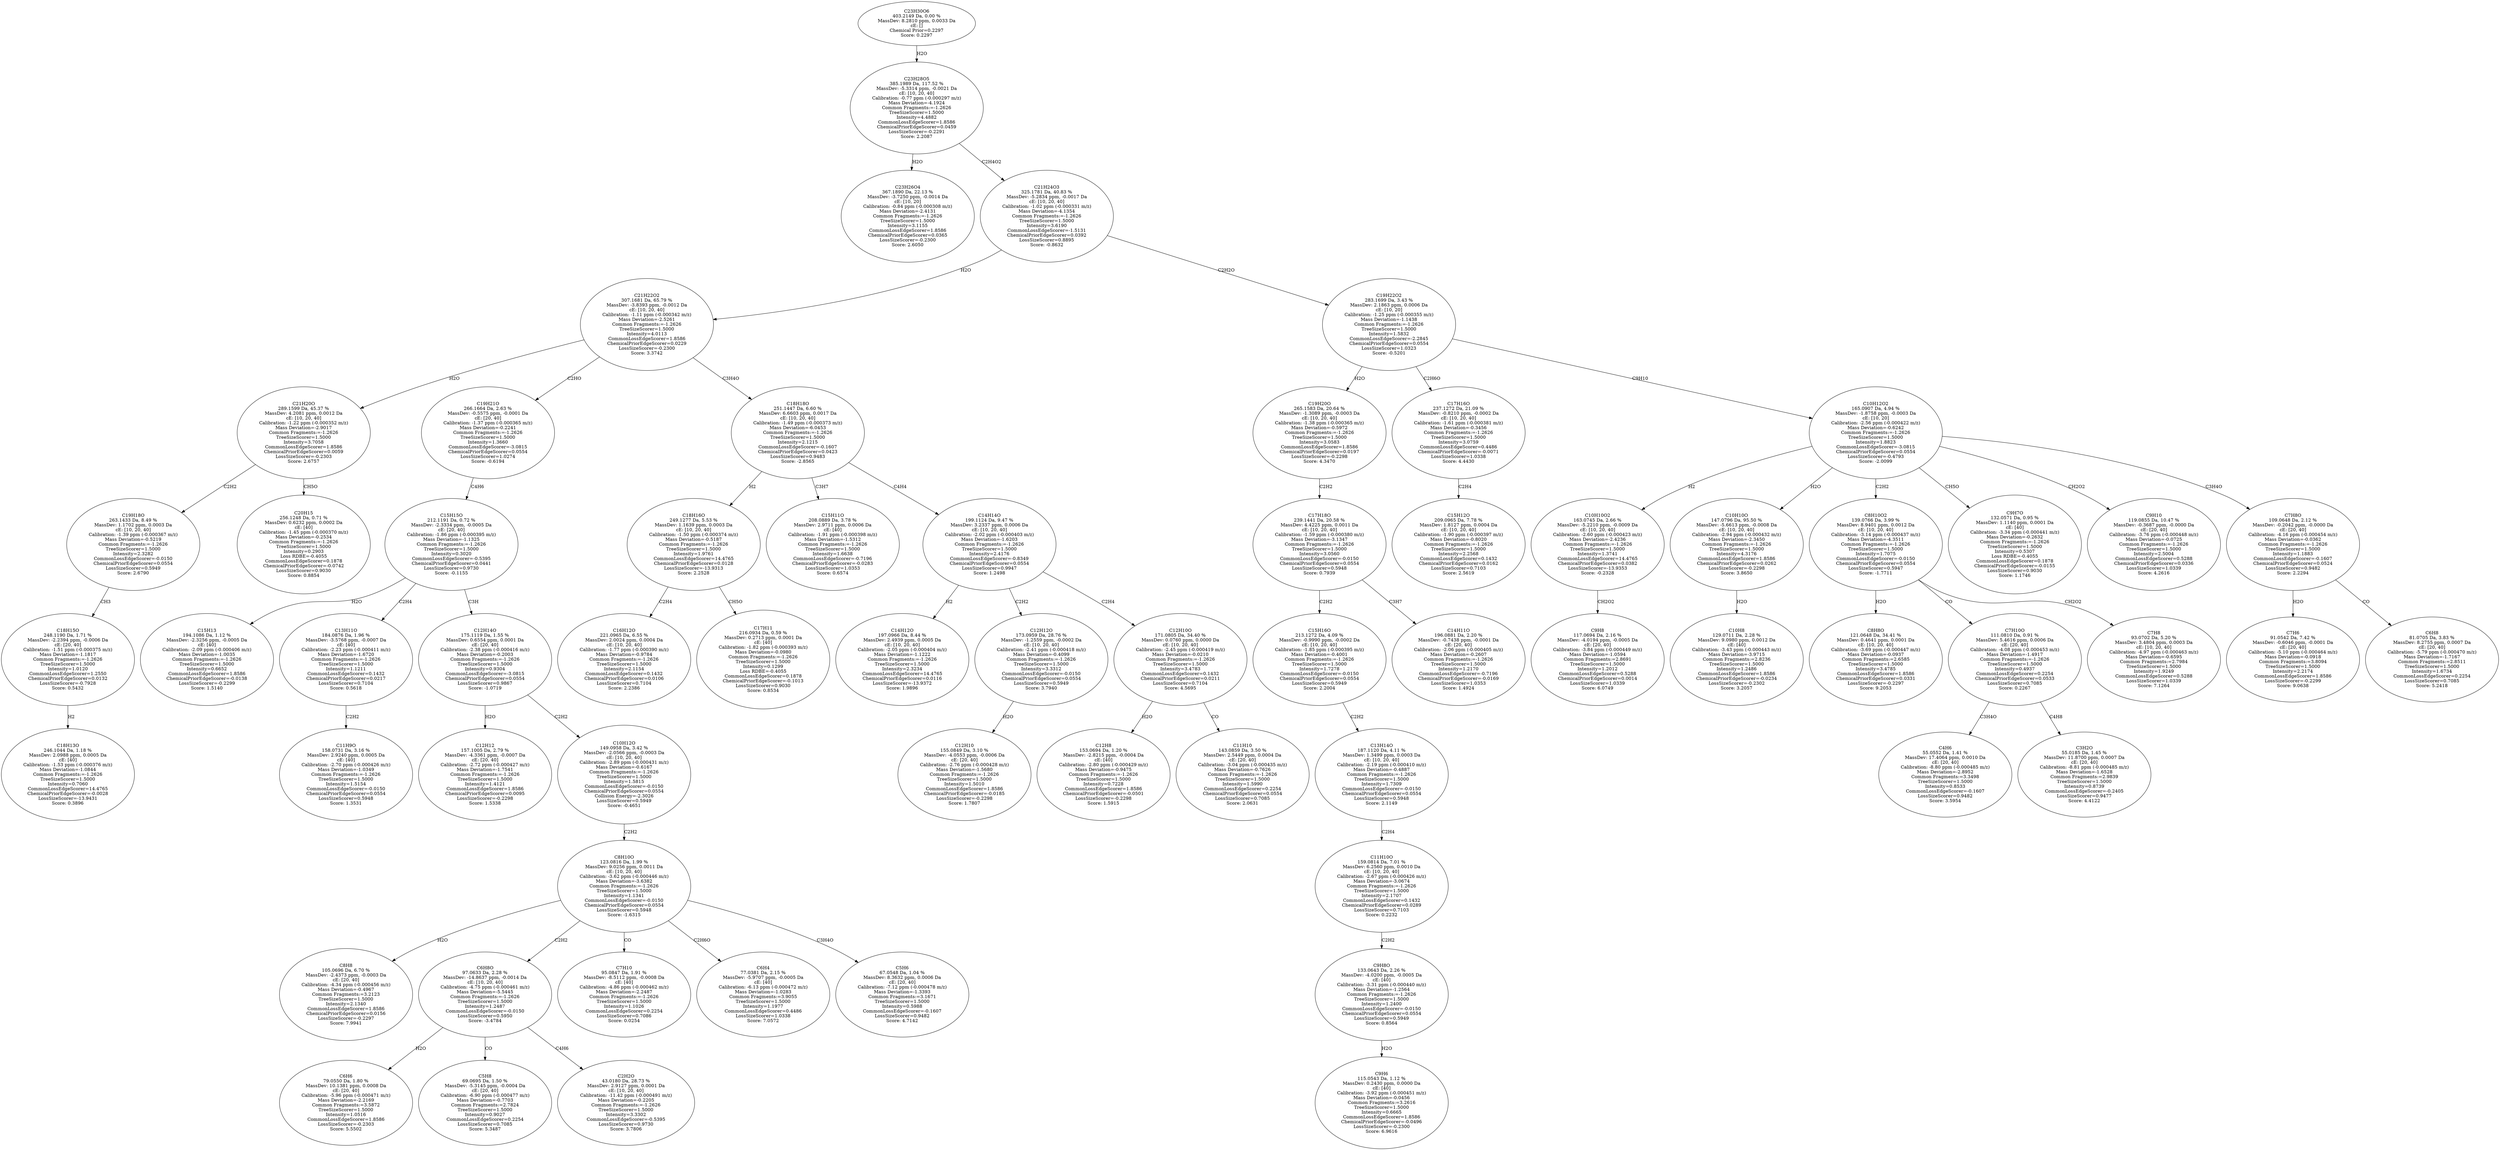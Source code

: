 strict digraph {
v1 [label="C23H26O4\n367.1890 Da, 22.13 %\nMassDev: -3.7250 ppm, -0.0014 Da\ncE: [10, 20]\nCalibration: -0.84 ppm (-0.000308 m/z)\nMass Deviation=-2.4131\nCommon Fragments:=-1.2626\nTreeSizeScorer=1.5000\nIntensity=3.1155\nCommonLossEdgeScorer=1.8586\nChemicalPriorEdgeScorer=0.0365\nLossSizeScorer=-0.2300\nScore: 2.6050"];
v2 [label="C18H13O\n246.1044 Da, 1.18 %\nMassDev: 2.0988 ppm, 0.0005 Da\ncE: [40]\nCalibration: -1.53 ppm (-0.000376 m/z)\nMass Deviation=-1.0844\nCommon Fragments:=-1.2626\nTreeSizeScorer=1.5000\nIntensity=0.7060\nCommonLossEdgeScorer=14.4765\nChemicalPriorEdgeScorer=-0.0028\nLossSizeScorer=-13.9431\nScore: 0.3896"];
v3 [label="C18H15O\n248.1190 Da, 1.71 %\nMassDev: -2.2394 ppm, -0.0006 Da\ncE: [20, 40]\nCalibration: -1.51 ppm (-0.000375 m/z)\nMass Deviation=-1.1817\nCommon Fragments:=-1.2626\nTreeSizeScorer=1.5000\nIntensity=1.0120\nCommonLossEdgeScorer=1.2550\nChemicalPriorEdgeScorer=0.0132\nLossSizeScorer=-0.7928\nScore: 0.5432"];
v4 [label="C19H18O\n263.1433 Da, 8.49 %\nMassDev: 1.1702 ppm, 0.0003 Da\ncE: [10, 20, 40]\nCalibration: -1.39 ppm (-0.000367 m/z)\nMass Deviation=-0.5219\nCommon Fragments:=-1.2626\nTreeSizeScorer=1.5000\nIntensity=2.3282\nCommonLossEdgeScorer=-0.0150\nChemicalPriorEdgeScorer=0.0554\nLossSizeScorer=0.5949\nScore: 2.6790"];
v5 [label="C20H15\n256.1248 Da, 0.71 %\nMassDev: 0.6232 ppm, 0.0002 Da\ncE: [40]\nCalibration: -1.45 ppm (-0.000370 m/z)\nMass Deviation=-0.2534\nCommon Fragments:=-1.2626\nTreeSizeScorer=1.5000\nIntensity=0.2903\nLoss RDBE=-0.4055\nCommonLossEdgeScorer=0.1878\nChemicalPriorEdgeScorer=-0.0742\nLossSizeScorer=0.9030\nScore: 0.8854"];
v6 [label="C21H20O\n289.1599 Da, 45.37 %\nMassDev: 4.2081 ppm, 0.0012 Da\ncE: [10, 20, 40]\nCalibration: -1.22 ppm (-0.000352 m/z)\nMass Deviation=-2.9017\nCommon Fragments:=-1.2626\nTreeSizeScorer=1.5000\nIntensity=3.7058\nCommonLossEdgeScorer=1.8586\nChemicalPriorEdgeScorer=0.0059\nLossSizeScorer=-0.2303\nScore: 2.6757"];
v7 [label="C15H13\n194.1086 Da, 1.12 %\nMassDev: -2.3256 ppm, -0.0005 Da\ncE: [40]\nCalibration: -2.09 ppm (-0.000406 m/z)\nMass Deviation=-1.0035\nCommon Fragments:=-1.2626\nTreeSizeScorer=1.5000\nIntensity=0.6652\nCommonLossEdgeScorer=1.8586\nChemicalPriorEdgeScorer=-0.0138\nLossSizeScorer=-0.2299\nScore: 1.5140"];
v8 [label="C11H9O\n158.0731 Da, 3.16 %\nMassDev: 2.9240 ppm, 0.0005 Da\ncE: [40]\nCalibration: -2.70 ppm (-0.000426 m/z)\nMass Deviation=-1.0349\nCommon Fragments:=-1.2626\nTreeSizeScorer=1.5000\nIntensity=1.5154\nCommonLossEdgeScorer=-0.0150\nChemicalPriorEdgeScorer=0.0554\nLossSizeScorer=0.5948\nScore: 1.3531"];
v9 [label="C13H11O\n184.0876 Da, 1.96 %\nMassDev: -3.5768 ppm, -0.0007 Da\ncE: [40]\nCalibration: -2.23 ppm (-0.000411 m/z)\nMass Deviation=-1.6720\nCommon Fragments:=-1.2626\nTreeSizeScorer=1.5000\nIntensity=1.1211\nCommonLossEdgeScorer=0.1432\nChemicalPriorEdgeScorer=0.0217\nLossSizeScorer=0.7104\nScore: 0.5618"];
v10 [label="C12H12\n157.1005 Da, 2.79 %\nMassDev: -4.3361 ppm, -0.0007 Da\ncE: [20, 40]\nCalibration: -2.72 ppm (-0.000427 m/z)\nMass Deviation=-1.7541\nCommon Fragments:=-1.2626\nTreeSizeScorer=1.5000\nIntensity=1.4121\nCommonLossEdgeScorer=1.8586\nChemicalPriorEdgeScorer=0.0095\nLossSizeScorer=-0.2298\nScore: 1.5338"];
v11 [label="C8H8\n105.0696 Da, 6.70 %\nMassDev: -2.4373 ppm, -0.0003 Da\ncE: [20, 40]\nCalibration: -4.34 ppm (-0.000456 m/z)\nMass Deviation=-0.4967\nCommon Fragments:=3.2123\nTreeSizeScorer=1.5000\nIntensity=2.1340\nCommonLossEdgeScorer=1.8586\nChemicalPriorEdgeScorer=0.0156\nLossSizeScorer=-0.2297\nScore: 7.9941"];
v12 [label="C6H6\n79.0550 Da, 1.80 %\nMassDev: 10.1381 ppm, 0.0008 Da\ncE: [20, 40]\nCalibration: -5.96 ppm (-0.000471 m/z)\nMass Deviation=-2.2169\nCommon Fragments:=3.5872\nTreeSizeScorer=1.5000\nIntensity=1.0516\nCommonLossEdgeScorer=1.8586\nLossSizeScorer=-0.2303\nScore: 5.5502"];
v13 [label="C5H8\n69.0695 Da, 1.50 %\nMassDev: -5.3145 ppm, -0.0004 Da\ncE: [20, 40]\nCalibration: -6.90 ppm (-0.000477 m/z)\nMass Deviation=-0.7703\nCommon Fragments:=2.7824\nTreeSizeScorer=1.5000\nIntensity=0.9027\nCommonLossEdgeScorer=0.2254\nLossSizeScorer=0.7085\nScore: 5.3487"];
v14 [label="C2H2O\n43.0180 Da, 28.73 %\nMassDev: 2.9127 ppm, 0.0001 Da\ncE: [10, 20, 40]\nCalibration: -11.42 ppm (-0.000491 m/z)\nMass Deviation=-0.2205\nCommon Fragments:=-1.2626\nTreeSizeScorer=1.5000\nIntensity=3.3302\nCommonLossEdgeScorer=-0.5395\nLossSizeScorer=0.9730\nScore: 3.7806"];
v15 [label="C6H8O\n97.0633 Da, 2.28 %\nMassDev: -14.8637 ppm, -0.0014 Da\ncE: [10, 20, 40]\nCalibration: -4.75 ppm (-0.000461 m/z)\nMass Deviation=-5.5445\nCommon Fragments:=-1.2626\nTreeSizeScorer=1.5000\nIntensity=1.2487\nCommonLossEdgeScorer=-0.0150\nLossSizeScorer=0.5950\nScore: -3.4784"];
v16 [label="C7H10\n95.0847 Da, 1.91 %\nMassDev: -8.5112 ppm, -0.0008 Da\ncE: [40]\nCalibration: -4.86 ppm (-0.000462 m/z)\nMass Deviation=-2.2487\nCommon Fragments:=-1.2626\nTreeSizeScorer=1.5000\nIntensity=1.1026\nCommonLossEdgeScorer=0.2254\nLossSizeScorer=0.7086\nScore: 0.0254"];
v17 [label="C6H4\n77.0381 Da, 2.15 %\nMassDev: -5.9707 ppm, -0.0005 Da\ncE: [40]\nCalibration: -6.13 ppm (-0.000472 m/z)\nMass Deviation=-1.0283\nCommon Fragments:=3.9055\nTreeSizeScorer=1.5000\nIntensity=1.1977\nCommonLossEdgeScorer=0.4486\nLossSizeScorer=1.0338\nScore: 7.0572"];
v18 [label="C5H6\n67.0548 Da, 1.04 %\nMassDev: 8.3632 ppm, 0.0006 Da\ncE: [20, 40]\nCalibration: -7.12 ppm (-0.000478 m/z)\nMass Deviation=-1.3393\nCommon Fragments:=3.1671\nTreeSizeScorer=1.5000\nIntensity=0.5988\nCommonLossEdgeScorer=-0.1607\nLossSizeScorer=0.9482\nScore: 4.7142"];
v19 [label="C8H10O\n123.0816 Da, 1.99 %\nMassDev: 9.0256 ppm, 0.0011 Da\ncE: [10, 20, 40]\nCalibration: -3.62 ppm (-0.000446 m/z)\nMass Deviation=-3.6382\nCommon Fragments:=-1.2626\nTreeSizeScorer=1.5000\nIntensity=1.1341\nCommonLossEdgeScorer=-0.0150\nChemicalPriorEdgeScorer=0.0554\nLossSizeScorer=0.5948\nScore: -1.6315"];
v20 [label="C10H12O\n149.0958 Da, 3.42 %\nMassDev: -2.0566 ppm, -0.0003 Da\ncE: [10, 20, 40]\nCalibration: -2.89 ppm (-0.000431 m/z)\nMass Deviation=-0.6167\nCommon Fragments:=-1.2626\nTreeSizeScorer=1.5000\nIntensity=1.5815\nCommonLossEdgeScorer=-0.0150\nChemicalPriorEdgeScorer=0.0554\nCollision Energy=-2.3026\nLossSizeScorer=0.5949\nScore: -0.4651"];
v21 [label="C12H14O\n175.1119 Da, 1.55 %\nMassDev: 0.6554 ppm, 0.0001 Da\ncE: [20, 40]\nCalibration: -2.38 ppm (-0.000416 m/z)\nMass Deviation=-0.2003\nCommon Fragments:=-1.2626\nTreeSizeScorer=1.5000\nIntensity=0.9304\nCommonLossEdgeScorer=-3.0815\nChemicalPriorEdgeScorer=0.0554\nLossSizeScorer=0.9867\nScore: -1.0719"];
v22 [label="C15H15O\n212.1191 Da, 0.72 %\nMassDev: -2.3334 ppm, -0.0005 Da\ncE: [20, 40]\nCalibration: -1.86 ppm (-0.000395 m/z)\nMass Deviation=-1.1325\nCommon Fragments:=-1.2626\nTreeSizeScorer=1.5000\nIntensity=0.3020\nCommonLossEdgeScorer=-0.5395\nChemicalPriorEdgeScorer=0.0441\nLossSizeScorer=0.9730\nScore: -0.1155"];
v23 [label="C19H21O\n266.1664 Da, 2.63 %\nMassDev: -0.5575 ppm, -0.0001 Da\ncE: [20, 40]\nCalibration: -1.37 ppm (-0.000365 m/z)\nMass Deviation=-0.2241\nCommon Fragments:=-1.2626\nTreeSizeScorer=1.5000\nIntensity=1.3660\nCommonLossEdgeScorer=-3.0815\nChemicalPriorEdgeScorer=0.0554\nLossSizeScorer=1.0274\nScore: -0.6194"];
v24 [label="C16H12O\n221.0965 Da, 6.55 %\nMassDev: 2.0024 ppm, 0.0004 Da\ncE: [10, 20, 40]\nCalibration: -1.77 ppm (-0.000390 m/z)\nMass Deviation=-0.9784\nCommon Fragments:=-1.2626\nTreeSizeScorer=1.5000\nIntensity=2.1154\nCommonLossEdgeScorer=0.1432\nChemicalPriorEdgeScorer=0.0106\nLossSizeScorer=0.7104\nScore: 2.2386"];
v25 [label="C17H11\n216.0934 Da, 0.59 %\nMassDev: 0.2713 ppm, 0.0001 Da\ncE: [40]\nCalibration: -1.82 ppm (-0.000393 m/z)\nMass Deviation=-0.0980\nCommon Fragments:=-1.2626\nTreeSizeScorer=1.5000\nIntensity=0.1299\nLoss RDBE=-0.4055\nCommonLossEdgeScorer=0.1878\nChemicalPriorEdgeScorer=-0.1013\nLossSizeScorer=0.9030\nScore: 0.8534"];
v26 [label="C18H16O\n249.1277 Da, 5.53 %\nMassDev: 1.1639 ppm, 0.0003 Da\ncE: [10, 20, 40]\nCalibration: -1.50 ppm (-0.000374 m/z)\nMass Deviation=-0.5187\nCommon Fragments:=-1.2626\nTreeSizeScorer=1.5000\nIntensity=1.9761\nCommonLossEdgeScorer=14.4765\nChemicalPriorEdgeScorer=0.0128\nLossSizeScorer=-13.9313\nScore: 2.2528"];
v27 [label="C15H11O\n208.0889 Da, 3.78 %\nMassDev: 2.9711 ppm, 0.0006 Da\ncE: [40]\nCalibration: -1.91 ppm (-0.000398 m/z)\nMass Deviation=-1.5312\nCommon Fragments:=-1.2626\nTreeSizeScorer=1.5000\nIntensity=1.6638\nCommonLossEdgeScorer=-0.7196\nChemicalPriorEdgeScorer=-0.0283\nLossSizeScorer=1.0353\nScore: 0.6574"];
v28 [label="C14H12O\n197.0966 Da, 8.44 %\nMassDev: 2.4939 ppm, 0.0005 Da\ncE: [10, 20, 40]\nCalibration: -2.05 ppm (-0.000404 m/z)\nMass Deviation=-1.1222\nCommon Fragments:=-1.2626\nTreeSizeScorer=1.5000\nIntensity=2.3234\nCommonLossEdgeScorer=14.4765\nChemicalPriorEdgeScorer=0.0116\nLossSizeScorer=-13.9372\nScore: 1.9896"];
v29 [label="C12H10\n155.0849 Da, 3.10 %\nMassDev: -4.0553 ppm, -0.0006 Da\ncE: [20, 40]\nCalibration: -2.76 ppm (-0.000428 m/z)\nMass Deviation=-1.5680\nCommon Fragments:=-1.2626\nTreeSizeScorer=1.5000\nIntensity=1.5010\nCommonLossEdgeScorer=1.8586\nChemicalPriorEdgeScorer=-0.0185\nLossSizeScorer=-0.2298\nScore: 1.7807"];
v30 [label="C12H12O\n173.0959 Da, 28.76 %\nMassDev: -1.2559 ppm, -0.0002 Da\ncE: [10, 20, 40]\nCalibration: -2.41 ppm (-0.000418 m/z)\nMass Deviation=-0.4099\nCommon Fragments:=-1.2626\nTreeSizeScorer=1.5000\nIntensity=3.3312\nCommonLossEdgeScorer=-0.0150\nChemicalPriorEdgeScorer=0.0554\nLossSizeScorer=0.5949\nScore: 3.7940"];
v31 [label="C12H8\n153.0694 Da, 1.20 %\nMassDev: -2.8215 ppm, -0.0004 Da\ncE: [40]\nCalibration: -2.80 ppm (-0.000429 m/z)\nMass Deviation=-0.9475\nCommon Fragments:=-1.2626\nTreeSizeScorer=1.5000\nIntensity=0.7228\nCommonLossEdgeScorer=1.8586\nChemicalPriorEdgeScorer=-0.0501\nLossSizeScorer=-0.2298\nScore: 1.5915"];
v32 [label="C11H10\n143.0859 Da, 3.50 %\nMassDev: 2.5449 ppm, 0.0004 Da\ncE: [20, 40]\nCalibration: -3.04 ppm (-0.000435 m/z)\nMass Deviation=-0.7626\nCommon Fragments:=-1.2626\nTreeSizeScorer=1.5000\nIntensity=1.5990\nCommonLossEdgeScorer=0.2254\nChemicalPriorEdgeScorer=0.0554\nLossSizeScorer=0.7085\nScore: 2.0631"];
v33 [label="C12H10O\n171.0805 Da, 34.40 %\nMassDev: 0.0760 ppm, 0.0000 Da\ncE: [10, 20, 40]\nCalibration: -2.45 ppm (-0.000419 m/z)\nMass Deviation=-0.0210\nCommon Fragments:=-1.2626\nTreeSizeScorer=1.5000\nIntensity=3.4783\nCommonLossEdgeScorer=0.1432\nChemicalPriorEdgeScorer=0.0211\nLossSizeScorer=0.7104\nScore: 4.5695"];
v34 [label="C14H14O\n199.1124 Da, 9.47 %\nMassDev: 3.2337 ppm, 0.0006 Da\ncE: [10, 20, 40]\nCalibration: -2.02 ppm (-0.000403 m/z)\nMass Deviation=-1.6203\nCommon Fragments:=-1.2626\nTreeSizeScorer=1.5000\nIntensity=2.4176\nCommonLossEdgeScorer=-0.8349\nChemicalPriorEdgeScorer=0.0554\nLossSizeScorer=0.9947\nScore: 1.2498"];
v35 [label="C18H18O\n251.1447 Da, 6.60 %\nMassDev: 6.6603 ppm, 0.0017 Da\ncE: [10, 20, 40]\nCalibration: -1.49 ppm (-0.000373 m/z)\nMass Deviation=-6.0453\nCommon Fragments:=-1.2626\nTreeSizeScorer=1.5000\nIntensity=2.1215\nCommonLossEdgeScorer=-0.1607\nChemicalPriorEdgeScorer=0.0423\nLossSizeScorer=0.9483\nScore: -2.8565"];
v36 [label="C21H22O2\n307.1681 Da, 65.79 %\nMassDev: -3.8393 ppm, -0.0012 Da\ncE: [10, 20, 40]\nCalibration: -1.11 ppm (-0.000342 m/z)\nMass Deviation=-2.5261\nCommon Fragments:=-1.2626\nTreeSizeScorer=1.5000\nIntensity=4.0113\nCommonLossEdgeScorer=1.8586\nChemicalPriorEdgeScorer=0.0229\nLossSizeScorer=-0.2300\nScore: 3.3742"];
v37 [label="C9H6\n115.0543 Da, 1.12 %\nMassDev: 0.2430 ppm, 0.0000 Da\ncE: [40]\nCalibration: -3.92 ppm (-0.000451 m/z)\nMass Deviation=-0.0456\nCommon Fragments:=3.2616\nTreeSizeScorer=1.5000\nIntensity=0.6665\nCommonLossEdgeScorer=1.8586\nChemicalPriorEdgeScorer=-0.0496\nLossSizeScorer=-0.2300\nScore: 6.9616"];
v38 [label="C9H8O\n133.0643 Da, 2.26 %\nMassDev: -4.0200 ppm, -0.0005 Da\ncE: [40]\nCalibration: -3.31 ppm (-0.000440 m/z)\nMass Deviation=-1.2564\nCommon Fragments:=-1.2626\nTreeSizeScorer=1.5000\nIntensity=1.2400\nCommonLossEdgeScorer=-0.0150\nChemicalPriorEdgeScorer=0.0554\nLossSizeScorer=0.5949\nScore: 0.8564"];
v39 [label="C11H10O\n159.0814 Da, 7.01 %\nMassDev: 6.2560 ppm, 0.0010 Da\ncE: [10, 20, 40]\nCalibration: -2.67 ppm (-0.000426 m/z)\nMass Deviation=-3.0674\nCommon Fragments:=-1.2626\nTreeSizeScorer=1.5000\nIntensity=2.1707\nCommonLossEdgeScorer=0.1432\nChemicalPriorEdgeScorer=0.0289\nLossSizeScorer=0.7103\nScore: 0.2232"];
v40 [label="C13H14O\n187.1120 Da, 4.11 %\nMassDev: 1.3499 ppm, 0.0003 Da\ncE: [10, 20, 40]\nCalibration: -2.19 ppm (-0.000410 m/z)\nMass Deviation=-0.4887\nCommon Fragments:=-1.2626\nTreeSizeScorer=1.5000\nIntensity=1.7309\nCommonLossEdgeScorer=-0.0150\nChemicalPriorEdgeScorer=0.0554\nLossSizeScorer=0.5948\nScore: 2.1149"];
v41 [label="C15H16O\n213.1272 Da, 4.09 %\nMassDev: -0.9990 ppm, -0.0002 Da\ncE: [10, 20, 40]\nCalibration: -1.85 ppm (-0.000395 m/z)\nMass Deviation=-0.4001\nCommon Fragments:=-1.2626\nTreeSizeScorer=1.5000\nIntensity=1.7278\nCommonLossEdgeScorer=-0.0150\nChemicalPriorEdgeScorer=0.0554\nLossSizeScorer=0.5949\nScore: 2.2004"];
v42 [label="C14H11O\n196.0881 Da, 2.20 %\nMassDev: -0.7438 ppm, -0.0001 Da\ncE: [20, 40]\nCalibration: -2.06 ppm (-0.000405 m/z)\nMass Deviation=-0.2607\nCommon Fragments:=-1.2626\nTreeSizeScorer=1.5000\nIntensity=1.2170\nCommonLossEdgeScorer=-0.7196\nChemicalPriorEdgeScorer=-0.0169\nLossSizeScorer=1.0353\nScore: 1.4924"];
v43 [label="C17H18O\n239.1441 Da, 20.58 %\nMassDev: 4.4225 ppm, 0.0011 Da\ncE: [10, 20, 40]\nCalibration: -1.59 ppm (-0.000380 m/z)\nMass Deviation=-3.1347\nCommon Fragments:=-1.2626\nTreeSizeScorer=1.5000\nIntensity=3.0560\nCommonLossEdgeScorer=-0.0150\nChemicalPriorEdgeScorer=0.0554\nLossSizeScorer=0.5948\nScore: 0.7939"];
v44 [label="C19H20O\n265.1583 Da, 20.64 %\nMassDev: -1.3089 ppm, -0.0003 Da\ncE: [10, 20, 40]\nCalibration: -1.38 ppm (-0.000365 m/z)\nMass Deviation=-0.5972\nCommon Fragments:=-1.2626\nTreeSizeScorer=1.5000\nIntensity=3.0583\nCommonLossEdgeScorer=1.8586\nChemicalPriorEdgeScorer=0.0197\nLossSizeScorer=-0.2298\nScore: 4.3470"];
v45 [label="C15H12O\n209.0965 Da, 7.78 %\nMassDev: 1.8127 ppm, 0.0004 Da\ncE: [10, 20, 40]\nCalibration: -1.90 ppm (-0.000397 m/z)\nMass Deviation=-0.8020\nCommon Fragments:=-1.2626\nTreeSizeScorer=1.5000\nIntensity=2.2568\nCommonLossEdgeScorer=0.1432\nChemicalPriorEdgeScorer=0.0162\nLossSizeScorer=0.7103\nScore: 2.5619"];
v46 [label="C17H16O\n237.1272 Da, 21.09 %\nMassDev: -0.8210 ppm, -0.0002 Da\ncE: [10, 20, 40]\nCalibration: -1.61 ppm (-0.000381 m/z)\nMass Deviation=-0.3456\nCommon Fragments:=-1.2626\nTreeSizeScorer=1.5000\nIntensity=3.0759\nCommonLossEdgeScorer=0.4486\nChemicalPriorEdgeScorer=-0.0071\nLossSizeScorer=1.0338\nScore: 4.4430"];
v47 [label="C9H8\n117.0694 Da, 2.16 %\nMassDev: -4.0194 ppm, -0.0005 Da\ncE: [20, 40]\nCalibration: -3.84 ppm (-0.000449 m/z)\nMass Deviation=-1.0594\nCommon Fragments:=2.8691\nTreeSizeScorer=1.5000\nIntensity=1.2012\nCommonLossEdgeScorer=0.5288\nChemicalPriorEdgeScorer=0.0014\nLossSizeScorer=1.0339\nScore: 6.0749"];
v48 [label="C10H10O2\n163.0745 Da, 2.66 %\nMassDev: -5.2210 ppm, -0.0009 Da\ncE: [10, 20, 40]\nCalibration: -2.60 ppm (-0.000423 m/z)\nMass Deviation=-2.4236\nCommon Fragments:=-1.2626\nTreeSizeScorer=1.5000\nIntensity=1.3741\nCommonLossEdgeScorer=14.4765\nChemicalPriorEdgeScorer=0.0382\nLossSizeScorer=-13.9353\nScore: -0.2328"];
v49 [label="C10H8\n129.0711 Da, 2.28 %\nMassDev: 9.0980 ppm, 0.0012 Da\ncE: [40]\nCalibration: -3.43 ppm (-0.000443 m/z)\nMass Deviation=-3.9715\nCommon Fragments:=2.8236\nTreeSizeScorer=1.5000\nIntensity=1.2486\nCommonLossEdgeScorer=1.8586\nChemicalPriorEdgeScorer=-0.0234\nLossSizeScorer=-0.2302\nScore: 3.2057"];
v50 [label="C10H10O\n147.0796 Da, 95.50 %\nMassDev: -5.6613 ppm, -0.0008 Da\ncE: [10, 20, 40]\nCalibration: -2.94 ppm (-0.000432 m/z)\nMass Deviation=-2.3450\nCommon Fragments:=-1.2626\nTreeSizeScorer=1.5000\nIntensity=4.3176\nCommonLossEdgeScorer=1.8586\nChemicalPriorEdgeScorer=0.0262\nLossSizeScorer=-0.2298\nScore: 3.8650"];
v51 [label="C8H8O\n121.0648 Da, 34.41 %\nMassDev: 0.4641 ppm, 0.0001 Da\ncE: [10, 20, 40]\nCalibration: -3.69 ppm (-0.000447 m/z)\nMass Deviation=-0.0937\nCommon Fragments:=2.6585\nTreeSizeScorer=1.5000\nIntensity=3.4785\nCommonLossEdgeScorer=1.8586\nChemicalPriorEdgeScorer=0.0331\nLossSizeScorer=-0.2297\nScore: 9.2053"];
v52 [label="C4H6\n55.0552 Da, 1.41 %\nMassDev: 17.4064 ppm, 0.0010 Da\ncE: [20, 40]\nCalibration: -8.80 ppm (-0.000485 m/z)\nMass Deviation=-2.8952\nCommon Fragments:=3.3498\nTreeSizeScorer=1.5000\nIntensity=0.8533\nCommonLossEdgeScorer=-0.1607\nLossSizeScorer=0.9482\nScore: 3.5954"];
v53 [label="C3H2O\n55.0185 Da, 1.45 %\nMassDev: 11.8700 ppm, 0.0007 Da\ncE: [20, 40]\nCalibration: -8.81 ppm (-0.000485 m/z)\nMass Deviation=-1.6528\nCommon Fragments:=2.9839\nTreeSizeScorer=1.5000\nIntensity=0.8739\nCommonLossEdgeScorer=-0.2405\nLossSizeScorer=0.9477\nScore: 4.4122"];
v54 [label="C7H10O\n111.0810 Da, 0.91 %\nMassDev: 5.4616 ppm, 0.0006 Da\ncE: [20, 40]\nCalibration: -4.08 ppm (-0.000453 m/z)\nMass Deviation=-1.4917\nCommon Fragments:=-1.2626\nTreeSizeScorer=1.5000\nIntensity=0.4937\nCommonLossEdgeScorer=0.2254\nChemicalPriorEdgeScorer=0.0533\nLossSizeScorer=0.7085\nScore: 0.2267"];
v55 [label="C7H8\n93.0702 Da, 5.20 %\nMassDev: 3.4804 ppm, 0.0003 Da\ncE: [10, 20, 40]\nCalibration: -4.97 ppm (-0.000463 m/z)\nMass Deviation=-0.6595\nCommon Fragments:=2.7984\nTreeSizeScorer=1.5000\nIntensity=1.9249\nCommonLossEdgeScorer=0.5288\nLossSizeScorer=1.0339\nScore: 7.1264"];
v56 [label="C8H10O2\n139.0766 Da, 3.99 %\nMassDev: 8.9401 ppm, 0.0012 Da\ncE: [10, 20, 40]\nCalibration: -3.14 ppm (-0.000437 m/z)\nMass Deviation=-4.3511\nCommon Fragments:=-1.2626\nTreeSizeScorer=1.5000\nIntensity=1.7075\nCommonLossEdgeScorer=-0.0150\nChemicalPriorEdgeScorer=0.0554\nLossSizeScorer=0.5947\nScore: -1.7711"];
v57 [label="C9H7O\n132.0571 Da, 0.95 %\nMassDev: 1.1140 ppm, 0.0001 Da\ncE: [40]\nCalibration: -3.34 ppm (-0.000441 m/z)\nMass Deviation=-0.2632\nCommon Fragments:=-1.2626\nTreeSizeScorer=1.5000\nIntensity=0.5307\nLoss RDBE=-0.4055\nCommonLossEdgeScorer=0.1878\nChemicalPriorEdgeScorer=-0.0155\nLossSizeScorer=0.9030\nScore: 1.1746"];
v58 [label="C9H10\n119.0855 Da, 10.47 %\nMassDev: -0.3687 ppm, -0.0000 Da\ncE: [20, 40]\nCalibration: -3.76 ppm (-0.000448 m/z)\nMass Deviation=-0.0725\nCommon Fragments:=-1.2626\nTreeSizeScorer=1.5000\nIntensity=2.5004\nCommonLossEdgeScorer=0.5288\nChemicalPriorEdgeScorer=0.0336\nLossSizeScorer=1.0339\nScore: 4.2616"];
v59 [label="C7H6\n91.0542 Da, 7.42 %\nMassDev: -0.6046 ppm, -0.0001 Da\ncE: [20, 40]\nCalibration: -5.10 ppm (-0.000464 m/z)\nMass Deviation=-0.0918\nCommon Fragments:=3.8094\nTreeSizeScorer=1.5000\nIntensity=2.2174\nCommonLossEdgeScorer=1.8586\nLossSizeScorer=-0.2299\nScore: 9.0638"];
v60 [label="C6H8\n81.0705 Da, 3.83 %\nMassDev: 8.2755 ppm, 0.0007 Da\ncE: [20, 40]\nCalibration: -5.79 ppm (-0.000470 m/z)\nMass Deviation=-1.7167\nCommon Fragments:=2.8511\nTreeSizeScorer=1.5000\nIntensity=1.6734\nCommonLossEdgeScorer=0.2254\nLossSizeScorer=0.7085\nScore: 5.2418"];
v61 [label="C7H8O\n109.0648 Da, 2.12 %\nMassDev: -0.2042 ppm, -0.0000 Da\ncE: [20, 40]\nCalibration: -4.16 ppm (-0.000454 m/z)\nMass Deviation=-0.0362\nCommon Fragments:=-1.2626\nTreeSizeScorer=1.5000\nIntensity=1.1883\nCommonLossEdgeScorer=-0.1607\nChemicalPriorEdgeScorer=0.0524\nLossSizeScorer=0.9482\nScore: 2.2294"];
v62 [label="C10H12O2\n165.0907 Da, 4.94 %\nMassDev: -1.8758 ppm, -0.0003 Da\ncE: [10, 20]\nCalibration: -2.56 ppm (-0.000422 m/z)\nMass Deviation=-0.6242\nCommon Fragments:=-1.2626\nTreeSizeScorer=1.5000\nIntensity=1.8823\nCommonLossEdgeScorer=-3.0815\nChemicalPriorEdgeScorer=0.0554\nLossSizeScorer=-0.4793\nScore: -2.0099"];
v63 [label="C19H22O2\n283.1699 Da, 3.43 %\nMassDev: 2.1863 ppm, 0.0006 Da\ncE: [10, 20]\nCalibration: -1.25 ppm (-0.000355 m/z)\nMass Deviation=-1.1438\nCommon Fragments:=-1.2626\nTreeSizeScorer=1.5000\nIntensity=1.5832\nCommonLossEdgeScorer=-2.2845\nChemicalPriorEdgeScorer=0.0554\nLossSizeScorer=1.0323\nScore: -0.5201"];
v64 [label="C21H24O3\n325.1781 Da, 40.83 %\nMassDev: -5.2834 ppm, -0.0017 Da\ncE: [10, 20, 40]\nCalibration: -1.02 ppm (-0.000331 m/z)\nMass Deviation=-4.1354\nCommon Fragments:=-1.2626\nTreeSizeScorer=1.5000\nIntensity=3.6190\nCommonLossEdgeScorer=-1.5131\nChemicalPriorEdgeScorer=0.0392\nLossSizeScorer=0.8895\nScore: -0.8632"];
v65 [label="C23H28O5\n385.1989 Da, 117.52 %\nMassDev: -5.3314 ppm, -0.0021 Da\ncE: [10, 20, 40]\nCalibration: -0.77 ppm (-0.000297 m/z)\nMass Deviation=-4.1924\nCommon Fragments:=-1.2626\nTreeSizeScorer=1.5000\nIntensity=4.4882\nCommonLossEdgeScorer=1.8586\nChemicalPriorEdgeScorer=0.0459\nLossSizeScorer=-0.2291\nScore: 2.2087"];
v66 [label="C23H30O6\n403.2149 Da, 0.00 %\nMassDev: 8.2810 ppm, 0.0033 Da\ncE: []\nChemical Prior=0.2297\nScore: 0.2297"];
v65 -> v1 [label="H2O"];
v3 -> v2 [label="H2"];
v4 -> v3 [label="CH3"];
v6 -> v4 [label="C2H2"];
v6 -> v5 [label="CH5O"];
v36 -> v6 [label="H2O"];
v22 -> v7 [label="H2O"];
v9 -> v8 [label="C2H2"];
v22 -> v9 [label="C2H4"];
v21 -> v10 [label="H2O"];
v19 -> v11 [label="H2O"];
v15 -> v12 [label="H2O"];
v15 -> v13 [label="CO"];
v15 -> v14 [label="C4H6"];
v19 -> v15 [label="C2H2"];
v19 -> v16 [label="CO"];
v19 -> v17 [label="C2H6O"];
v19 -> v18 [label="C3H4O"];
v20 -> v19 [label="C2H2"];
v21 -> v20 [label="C2H2"];
v22 -> v21 [label="C3H"];
v23 -> v22 [label="C4H6"];
v36 -> v23 [label="C2HO"];
v26 -> v24 [label="C2H4"];
v26 -> v25 [label="CH5O"];
v35 -> v26 [label="H2"];
v35 -> v27 [label="C3H7"];
v34 -> v28 [label="H2"];
v30 -> v29 [label="H2O"];
v34 -> v30 [label="C2H2"];
v33 -> v31 [label="H2O"];
v33 -> v32 [label="CO"];
v34 -> v33 [label="C2H4"];
v35 -> v34 [label="C4H4"];
v36 -> v35 [label="C3H4O"];
v64 -> v36 [label="H2O"];
v38 -> v37 [label="H2O"];
v39 -> v38 [label="C2H2"];
v40 -> v39 [label="C2H4"];
v41 -> v40 [label="C2H2"];
v43 -> v41 [label="C2H2"];
v43 -> v42 [label="C3H7"];
v44 -> v43 [label="C2H2"];
v63 -> v44 [label="H2O"];
v46 -> v45 [label="C2H4"];
v63 -> v46 [label="C2H6O"];
v48 -> v47 [label="CH2O2"];
v62 -> v48 [label="H2"];
v50 -> v49 [label="H2O"];
v62 -> v50 [label="H2O"];
v56 -> v51 [label="H2O"];
v54 -> v52 [label="C3H4O"];
v54 -> v53 [label="C4H8"];
v56 -> v54 [label="CO"];
v56 -> v55 [label="CH2O2"];
v62 -> v56 [label="C2H2"];
v62 -> v57 [label="CH5O"];
v62 -> v58 [label="CH2O2"];
v61 -> v59 [label="H2O"];
v61 -> v60 [label="CO"];
v62 -> v61 [label="C3H4O"];
v63 -> v62 [label="C9H10"];
v64 -> v63 [label="C2H2O"];
v65 -> v64 [label="C2H4O2"];
v66 -> v65 [label="H2O"];
}